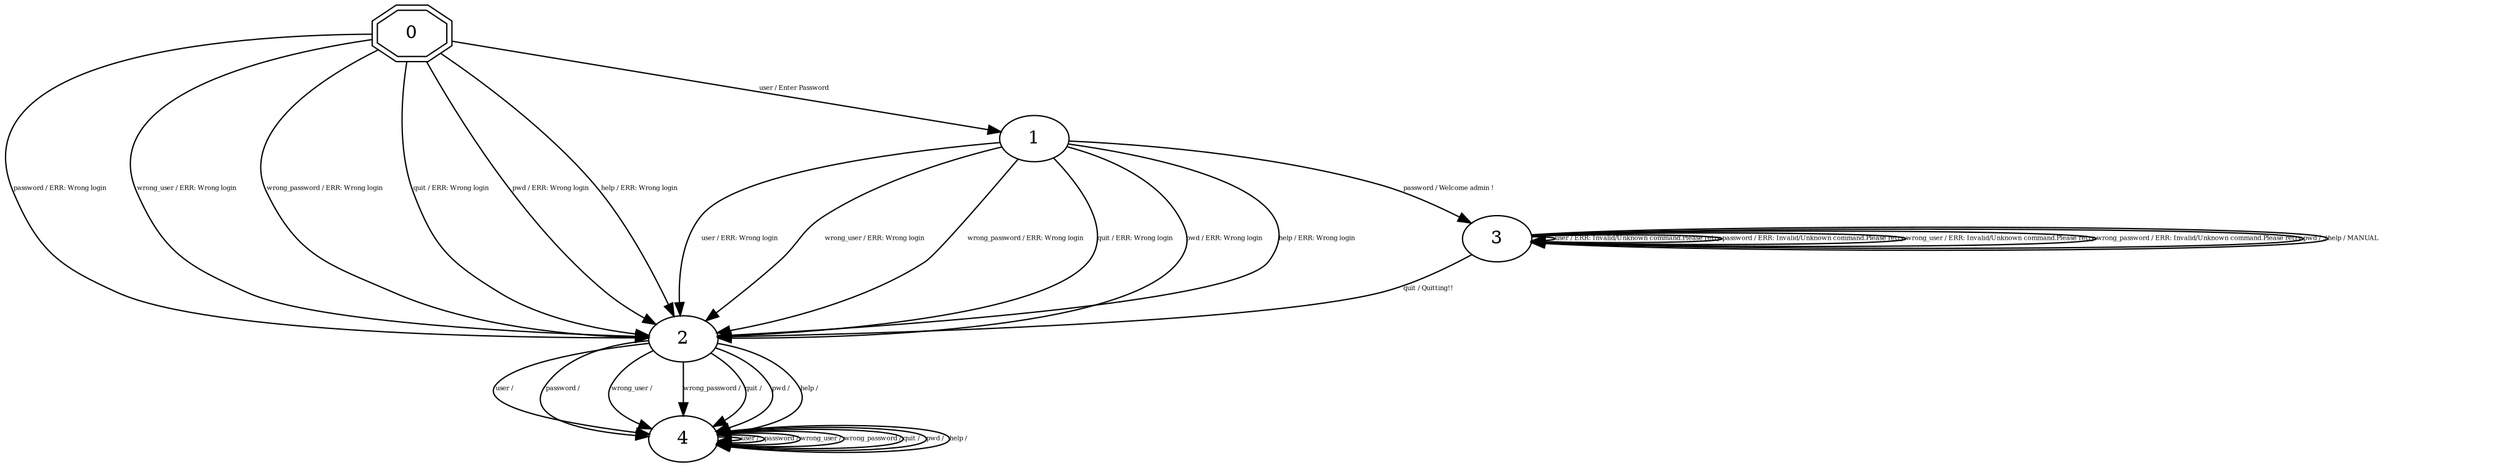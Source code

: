 digraph "Automata" {
"0" [shape=doubleoctagon, style=filled, fillcolor=white, URL="0"];
"2" [shape=ellipse, style=filled, fillcolor=white, URL="2"];
"4" [shape=ellipse, style=filled, fillcolor=white, URL="4"];
"1" [shape=ellipse, style=filled, fillcolor=white, URL="1"];
"3" [shape=ellipse, style=filled, fillcolor=white, URL="3"];
"0" -> "1" [fontsize=5, label="user / Enter Password", URL="t0"];
"0" -> "2" [fontsize=5, label="password / ERR: Wrong login", URL="t1"];
"0" -> "2" [fontsize=5, label="wrong_user / ERR: Wrong login", URL="t2"];
"0" -> "2" [fontsize=5, label="wrong_password / ERR: Wrong login", URL="t3"];
"0" -> "2" [fontsize=5, label="quit / ERR: Wrong login", URL="t4"];
"0" -> "2" [fontsize=5, label="pwd / ERR: Wrong login", URL="t5"];
"0" -> "2" [fontsize=5, label="help / ERR: Wrong login", URL="t6"];
"2" -> "4" [fontsize=5, label="user / ", URL="t14"];
"2" -> "4" [fontsize=5, label="password / ", URL="t15"];
"2" -> "4" [fontsize=5, label="wrong_user / ", URL="t16"];
"2" -> "4" [fontsize=5, label="wrong_password / ", URL="t17"];
"2" -> "4" [fontsize=5, label="quit / ", URL="t18"];
"2" -> "4" [fontsize=5, label="pwd / ", URL="t19"];
"2" -> "4" [fontsize=5, label="help / ", URL="t20"];
"4" -> "4" [fontsize=5, label="user / ", URL="t28"];
"4" -> "4" [fontsize=5, label="password / ", URL="t29"];
"4" -> "4" [fontsize=5, label="wrong_user / ", URL="t30"];
"4" -> "4" [fontsize=5, label="wrong_password / ", URL="t31"];
"4" -> "4" [fontsize=5, label="quit / ", URL="t32"];
"4" -> "4" [fontsize=5, label="pwd / ", URL="t33"];
"4" -> "4" [fontsize=5, label="help / ", URL="t34"];
"1" -> "2" [fontsize=5, label="user / ERR: Wrong login", URL="t7"];
"1" -> "3" [fontsize=5, label="password / Welcome admin !", URL="t8"];
"1" -> "2" [fontsize=5, label="wrong_user / ERR: Wrong login", URL="t9"];
"1" -> "2" [fontsize=5, label="wrong_password / ERR: Wrong login", URL="t10"];
"1" -> "2" [fontsize=5, label="quit / ERR: Wrong login", URL="t11"];
"1" -> "2" [fontsize=5, label="pwd / ERR: Wrong login", URL="t12"];
"1" -> "2" [fontsize=5, label="help / ERR: Wrong login", URL="t13"];
"3" -> "3" [fontsize=5, label="user / ERR: Invalid/Unknown command.Please retry.", URL="t21"];
"3" -> "3" [fontsize=5, label="password / ERR: Invalid/Unknown command.Please retry.", URL="t22"];
"3" -> "3" [fontsize=5, label="wrong_user / ERR: Invalid/Unknown command.Please retry.", URL="t23"];
"3" -> "3" [fontsize=5, label="wrong_password / ERR: Invalid/Unknown command.Please retry.", URL="t24"];
"3" -> "2" [fontsize=5, label="quit / Quitting!!", URL="t25"];
"3" -> "3" [fontsize=5, label="pwd / ./", URL="t26"];
"3" -> "3" [fontsize=5, label="help / MANUAL", URL="t27"];
}